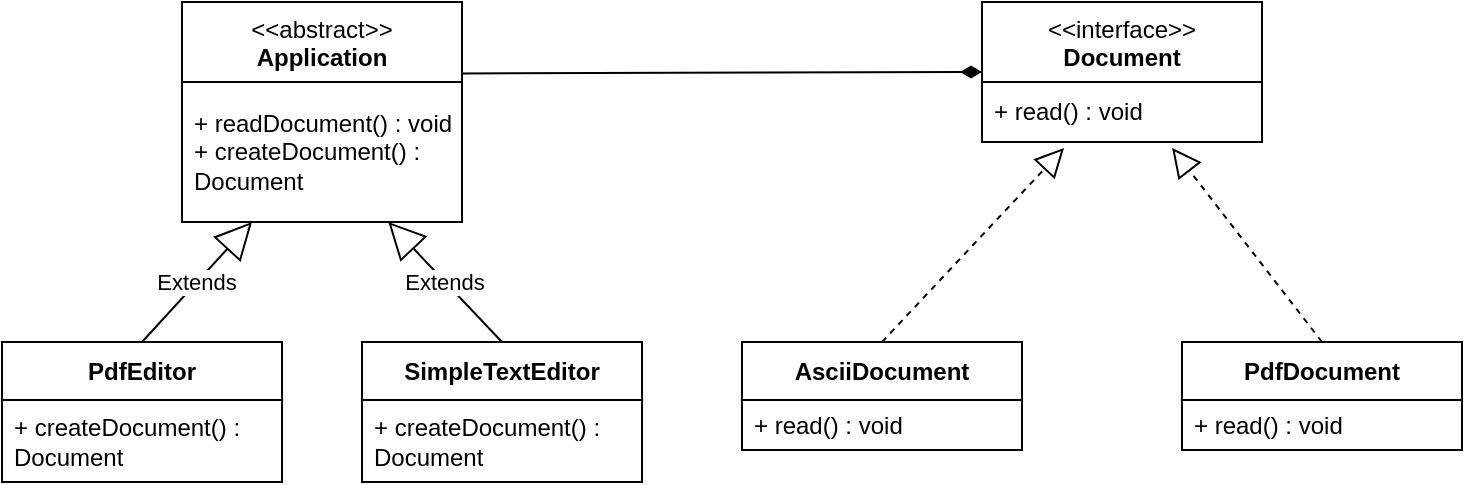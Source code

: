 <mxfile version="21.3.7" type="device">
  <diagram name="Page-1" id="LaiZ4Bv2xyg9XSq58xbR">
    <mxGraphModel dx="955" dy="507" grid="1" gridSize="10" guides="1" tooltips="1" connect="1" arrows="1" fold="1" page="1" pageScale="1" pageWidth="827" pageHeight="1169" math="0" shadow="0">
      <root>
        <mxCell id="0" />
        <mxCell id="1" parent="0" />
        <mxCell id="nrC07ohWFgsAb2AOSMKH-1" value="&amp;lt;&amp;lt;abstract&amp;gt;&amp;gt;&lt;br&gt;&lt;b&gt;Application&lt;/b&gt;" style="swimlane;fontStyle=0;align=center;verticalAlign=top;childLayout=stackLayout;horizontal=1;startSize=40;horizontalStack=0;resizeParent=1;resizeParentMax=0;resizeLast=0;collapsible=0;marginBottom=0;html=1;whiteSpace=wrap;" vertex="1" parent="1">
          <mxGeometry x="150" y="60" width="140" height="110" as="geometry" />
        </mxCell>
        <mxCell id="nrC07ohWFgsAb2AOSMKH-2" value="&lt;div&gt;+ readDocument() : void&lt;/div&gt;&lt;div&gt;+ createDocument() : Document&lt;br&gt;&lt;/div&gt;" style="text;html=1;strokeColor=none;fillColor=none;align=left;verticalAlign=middle;spacingLeft=4;spacingRight=4;overflow=hidden;rotatable=0;points=[[0,0.5],[1,0.5]];portConstraint=eastwest;whiteSpace=wrap;" vertex="1" parent="nrC07ohWFgsAb2AOSMKH-1">
          <mxGeometry y="40" width="140" height="70" as="geometry" />
        </mxCell>
        <mxCell id="nrC07ohWFgsAb2AOSMKH-3" value="&amp;lt;&amp;lt;interface&amp;gt;&amp;gt;&lt;br&gt;&lt;b&gt;Document&lt;/b&gt;" style="swimlane;fontStyle=0;align=center;verticalAlign=top;childLayout=stackLayout;horizontal=1;startSize=40;horizontalStack=0;resizeParent=1;resizeParentMax=0;resizeLast=0;collapsible=0;marginBottom=0;html=1;whiteSpace=wrap;" vertex="1" parent="1">
          <mxGeometry x="550" y="60" width="140" height="70" as="geometry" />
        </mxCell>
        <mxCell id="nrC07ohWFgsAb2AOSMKH-4" value="+ read() : void" style="text;html=1;strokeColor=none;fillColor=none;align=left;verticalAlign=middle;spacingLeft=4;spacingRight=4;overflow=hidden;rotatable=0;points=[[0,0.5],[1,0.5]];portConstraint=eastwest;whiteSpace=wrap;" vertex="1" parent="nrC07ohWFgsAb2AOSMKH-3">
          <mxGeometry y="40" width="140" height="30" as="geometry" />
        </mxCell>
        <mxCell id="nrC07ohWFgsAb2AOSMKH-5" value="AsciiDocument" style="swimlane;fontStyle=1;align=center;verticalAlign=middle;childLayout=stackLayout;horizontal=1;startSize=29;horizontalStack=0;resizeParent=1;resizeParentMax=0;resizeLast=0;collapsible=0;marginBottom=0;html=1;whiteSpace=wrap;" vertex="1" parent="1">
          <mxGeometry x="430" y="230" width="140" height="54" as="geometry" />
        </mxCell>
        <mxCell id="nrC07ohWFgsAb2AOSMKH-7" value="+ read() : void" style="text;html=1;strokeColor=none;fillColor=none;align=left;verticalAlign=middle;spacingLeft=4;spacingRight=4;overflow=hidden;rotatable=0;points=[[0,0.5],[1,0.5]];portConstraint=eastwest;whiteSpace=wrap;" vertex="1" parent="nrC07ohWFgsAb2AOSMKH-5">
          <mxGeometry y="29" width="140" height="25" as="geometry" />
        </mxCell>
        <mxCell id="nrC07ohWFgsAb2AOSMKH-8" value="PdfDocument" style="swimlane;fontStyle=1;align=center;verticalAlign=middle;childLayout=stackLayout;horizontal=1;startSize=29;horizontalStack=0;resizeParent=1;resizeParentMax=0;resizeLast=0;collapsible=0;marginBottom=0;html=1;whiteSpace=wrap;" vertex="1" parent="1">
          <mxGeometry x="650" y="230" width="140" height="54" as="geometry" />
        </mxCell>
        <mxCell id="nrC07ohWFgsAb2AOSMKH-9" value="+ read() : void" style="text;html=1;strokeColor=none;fillColor=none;align=left;verticalAlign=middle;spacingLeft=4;spacingRight=4;overflow=hidden;rotatable=0;points=[[0,0.5],[1,0.5]];portConstraint=eastwest;whiteSpace=wrap;" vertex="1" parent="nrC07ohWFgsAb2AOSMKH-8">
          <mxGeometry y="29" width="140" height="25" as="geometry" />
        </mxCell>
        <mxCell id="nrC07ohWFgsAb2AOSMKH-10" value="PdfEditor" style="swimlane;fontStyle=1;align=center;verticalAlign=middle;childLayout=stackLayout;horizontal=1;startSize=29;horizontalStack=0;resizeParent=1;resizeParentMax=0;resizeLast=0;collapsible=0;marginBottom=0;html=1;whiteSpace=wrap;" vertex="1" parent="1">
          <mxGeometry x="60" y="230" width="140" height="70" as="geometry" />
        </mxCell>
        <mxCell id="nrC07ohWFgsAb2AOSMKH-11" value="+ createDocument() : Document" style="text;html=1;strokeColor=none;fillColor=none;align=left;verticalAlign=middle;spacingLeft=4;spacingRight=4;overflow=hidden;rotatable=0;points=[[0,0.5],[1,0.5]];portConstraint=eastwest;whiteSpace=wrap;" vertex="1" parent="nrC07ohWFgsAb2AOSMKH-10">
          <mxGeometry y="29" width="140" height="41" as="geometry" />
        </mxCell>
        <mxCell id="nrC07ohWFgsAb2AOSMKH-12" value="SimpleTextEditor" style="swimlane;fontStyle=1;align=center;verticalAlign=middle;childLayout=stackLayout;horizontal=1;startSize=29;horizontalStack=0;resizeParent=1;resizeParentMax=0;resizeLast=0;collapsible=0;marginBottom=0;html=1;whiteSpace=wrap;" vertex="1" parent="1">
          <mxGeometry x="240" y="230" width="140" height="70" as="geometry" />
        </mxCell>
        <mxCell id="nrC07ohWFgsAb2AOSMKH-13" value="+ createDocument() : Document" style="text;html=1;strokeColor=none;fillColor=none;align=left;verticalAlign=middle;spacingLeft=4;spacingRight=4;overflow=hidden;rotatable=0;points=[[0,0.5],[1,0.5]];portConstraint=eastwest;whiteSpace=wrap;" vertex="1" parent="nrC07ohWFgsAb2AOSMKH-12">
          <mxGeometry y="29" width="140" height="41" as="geometry" />
        </mxCell>
        <mxCell id="nrC07ohWFgsAb2AOSMKH-14" value="Extends" style="endArrow=block;endSize=16;endFill=0;html=1;rounded=0;exitX=0.5;exitY=0;exitDx=0;exitDy=0;entryX=0.25;entryY=1;entryDx=0;entryDy=0;" edge="1" parent="1" source="nrC07ohWFgsAb2AOSMKH-10" target="nrC07ohWFgsAb2AOSMKH-1">
          <mxGeometry width="160" relative="1" as="geometry">
            <mxPoint x="80" y="140" as="sourcePoint" />
            <mxPoint x="240" y="140" as="targetPoint" />
          </mxGeometry>
        </mxCell>
        <mxCell id="nrC07ohWFgsAb2AOSMKH-15" value="Extends" style="endArrow=block;endSize=16;endFill=0;html=1;rounded=0;exitX=0.5;exitY=0;exitDx=0;exitDy=0;" edge="1" parent="1" source="nrC07ohWFgsAb2AOSMKH-12" target="nrC07ohWFgsAb2AOSMKH-2">
          <mxGeometry width="160" relative="1" as="geometry">
            <mxPoint x="140" y="240" as="sourcePoint" />
            <mxPoint x="230" y="180" as="targetPoint" />
          </mxGeometry>
        </mxCell>
        <mxCell id="nrC07ohWFgsAb2AOSMKH-16" value="" style="endArrow=block;dashed=1;endFill=0;endSize=12;html=1;rounded=0;entryX=0.293;entryY=1.1;entryDx=0;entryDy=0;entryPerimeter=0;exitX=0.5;exitY=0;exitDx=0;exitDy=0;" edge="1" parent="1" source="nrC07ohWFgsAb2AOSMKH-5" target="nrC07ohWFgsAb2AOSMKH-4">
          <mxGeometry width="160" relative="1" as="geometry">
            <mxPoint x="410" y="180" as="sourcePoint" />
            <mxPoint x="570" y="180" as="targetPoint" />
          </mxGeometry>
        </mxCell>
        <mxCell id="nrC07ohWFgsAb2AOSMKH-17" value="" style="endArrow=block;dashed=1;endFill=0;endSize=12;html=1;rounded=0;entryX=0.679;entryY=1.1;entryDx=0;entryDy=0;entryPerimeter=0;exitX=0.5;exitY=0;exitDx=0;exitDy=0;" edge="1" parent="1" source="nrC07ohWFgsAb2AOSMKH-8" target="nrC07ohWFgsAb2AOSMKH-4">
          <mxGeometry width="160" relative="1" as="geometry">
            <mxPoint x="540" y="240" as="sourcePoint" />
            <mxPoint x="581" y="143" as="targetPoint" />
          </mxGeometry>
        </mxCell>
        <mxCell id="nrC07ohWFgsAb2AOSMKH-20" value="" style="endArrow=none;startArrow=diamondThin;endFill=0;startFill=1;html=1;verticalAlign=bottom;labelBackgroundColor=none;strokeWidth=1;startSize=8;endSize=8;rounded=0;exitX=0;exitY=0.5;exitDx=0;exitDy=0;entryX=0.997;entryY=-0.061;entryDx=0;entryDy=0;entryPerimeter=0;" edge="1" parent="1" source="nrC07ohWFgsAb2AOSMKH-3" target="nrC07ohWFgsAb2AOSMKH-2">
          <mxGeometry width="160" relative="1" as="geometry">
            <mxPoint x="400" y="120" as="sourcePoint" />
            <mxPoint x="560" y="120" as="targetPoint" />
          </mxGeometry>
        </mxCell>
      </root>
    </mxGraphModel>
  </diagram>
</mxfile>
